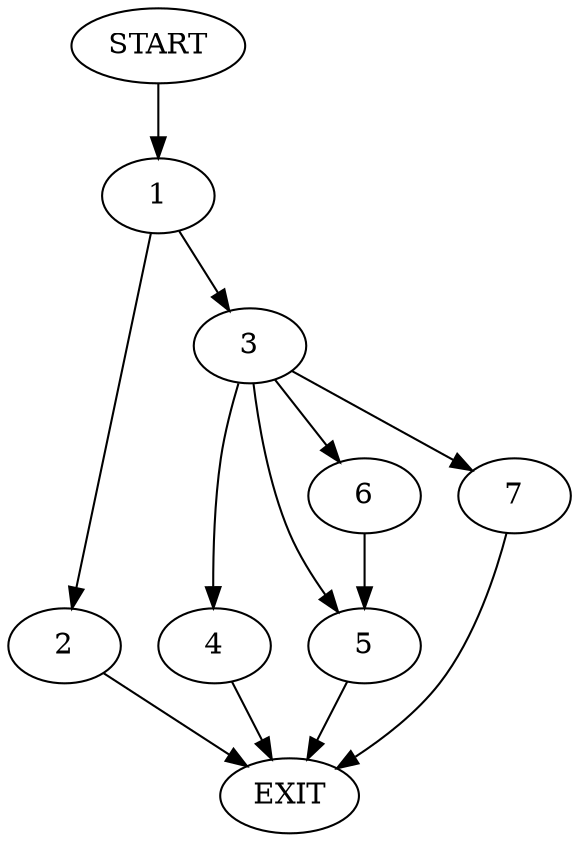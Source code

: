 digraph {
0 [label="START"]
8 [label="EXIT"]
0 -> 1
1 -> 2
1 -> 3
2 -> 8
3 -> 4
3 -> 5
3 -> 6
3 -> 7
7 -> 8
6 -> 5
5 -> 8
4 -> 8
}
